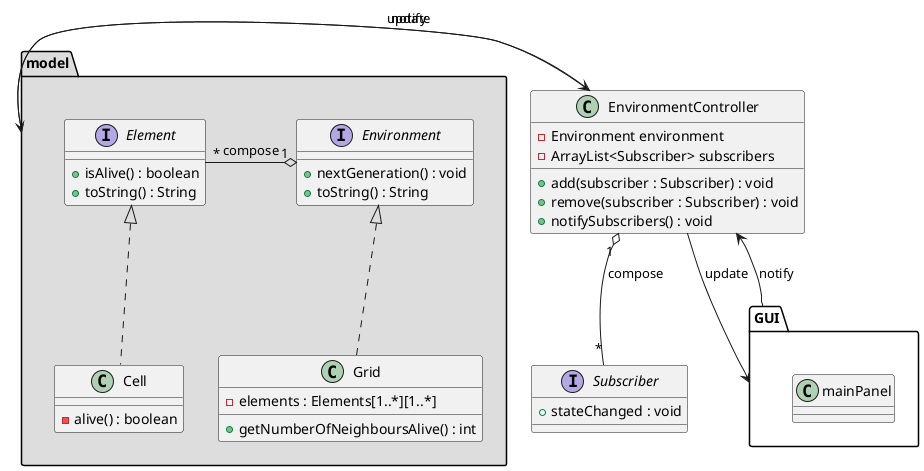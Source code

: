 @startuml Game Of Life

package "model" #DDDDDD {
    Interface Element {
        + isAlive() : boolean
        + toString() : String
    }

    Class Cell implements Element {
        - alive() : boolean
    }

    Interface Environment {
        + nextGeneration() : void
        + toString() : String
    }

    Class Grid implements Environment {
        - elements : Elements[1..*][1..*]
        + getNumberOfNeighboursAlive() : int
    }

    Environment "1" o-l- "*" Element : compose
}

package GUI {
    Class mainPanel{}
}

Interface Subscriber {
    + stateChanged : void
}

Class EnvironmentController {
    - Environment environment
    - ArrayList<Subscriber> subscribers
    + add(subscriber : Subscriber) : void
    + remove(subscriber : Subscriber) : void
    + notifySubscribers() : void
}

EnvironmentController <-l- model : notify
EnvironmentController -u-> model : update
EnvironmentController -d-> GUI : update
EnvironmentController <-d- GUI : notify
EnvironmentController "1" o-- "*" Subscriber : compose


@end